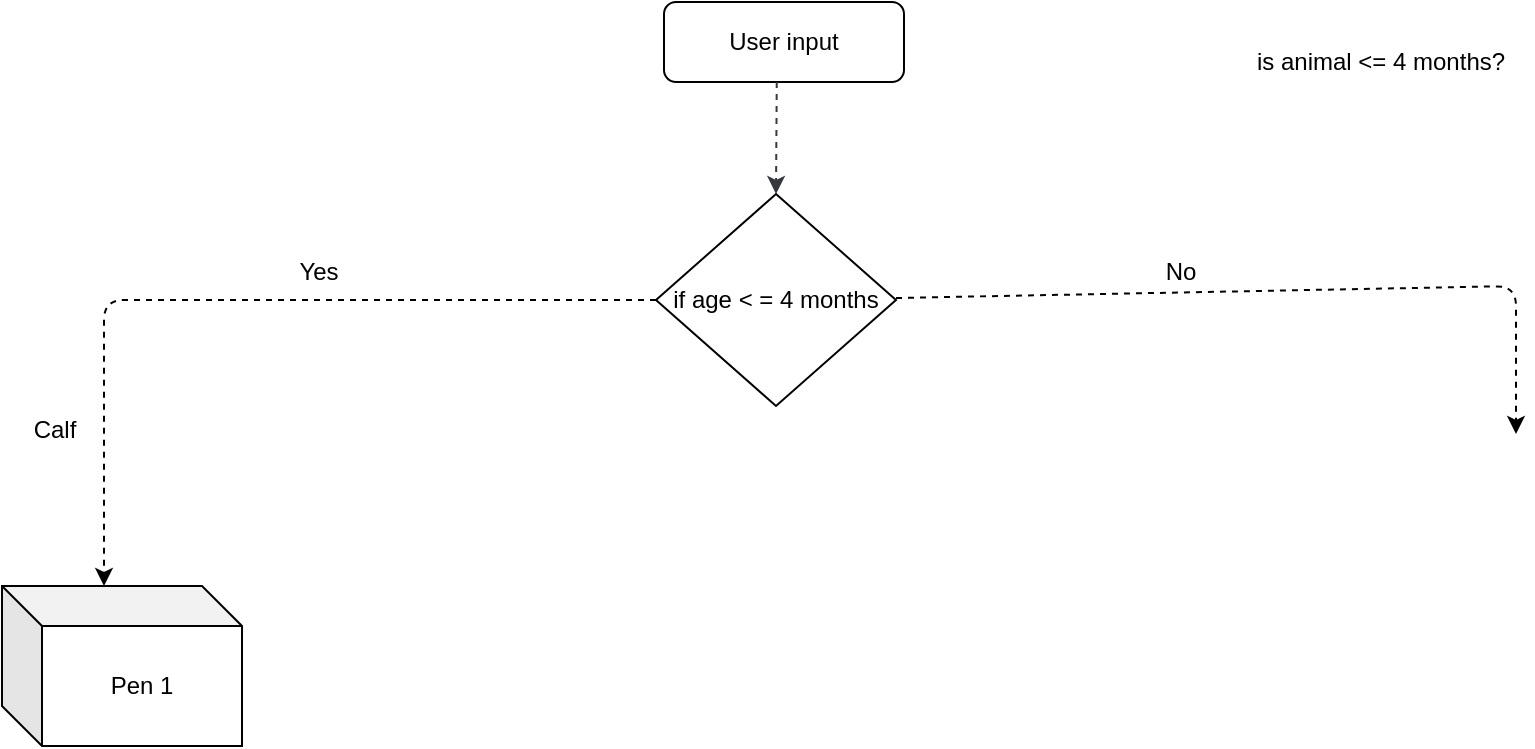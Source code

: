 <mxfile version="14.8.0" type="github">
  <diagram id="C5RBs43oDa-KdzZeNtuy" name="Page-1">
    <mxGraphModel dx="1778" dy="989" grid="0" gridSize="10" guides="1" tooltips="1" connect="1" arrows="1" fold="1" page="1" pageScale="1" pageWidth="1920" pageHeight="1200" math="0" shadow="0">
      <root>
        <mxCell id="WIyWlLk6GJQsqaUBKTNV-0" />
        <mxCell id="WIyWlLk6GJQsqaUBKTNV-1" parent="WIyWlLk6GJQsqaUBKTNV-0" />
        <mxCell id="WIyWlLk6GJQsqaUBKTNV-3" value="User input" style="rounded=1;whiteSpace=wrap;html=1;fontSize=12;glass=0;strokeWidth=1;shadow=0;" parent="WIyWlLk6GJQsqaUBKTNV-1" vertex="1">
          <mxGeometry x="770" y="49" width="120" height="40" as="geometry" />
        </mxCell>
        <mxCell id="8aOL3JUY5wuznuy4mqsb-8" value="" style="endArrow=classic;html=1;rounded=0;fillColor=#cdeb8b;strokeColor=#36393d;dashed=1;" edge="1" parent="WIyWlLk6GJQsqaUBKTNV-1">
          <mxGeometry width="50" height="50" relative="1" as="geometry">
            <mxPoint x="826.38" y="89" as="sourcePoint" />
            <mxPoint x="826" y="145" as="targetPoint" />
          </mxGeometry>
        </mxCell>
        <mxCell id="8aOL3JUY5wuznuy4mqsb-9" value="is animal &amp;lt;= 4 months?" style="text;html=1;align=center;verticalAlign=middle;resizable=0;points=[];autosize=1;strokeColor=none;" vertex="1" parent="WIyWlLk6GJQsqaUBKTNV-1">
          <mxGeometry x="1053" y="69" width="150" height="20" as="geometry" />
        </mxCell>
        <mxCell id="8aOL3JUY5wuznuy4mqsb-10" value="Yes" style="text;html=1;align=center;verticalAlign=middle;resizable=0;points=[];autosize=1;strokeColor=none;" vertex="1" parent="WIyWlLk6GJQsqaUBKTNV-1">
          <mxGeometry x="582" y="175" width="30" height="18" as="geometry" />
        </mxCell>
        <mxCell id="8aOL3JUY5wuznuy4mqsb-12" value="if age &amp;lt; = 4 months" style="rhombus;whiteSpace=wrap;html=1;" vertex="1" parent="WIyWlLk6GJQsqaUBKTNV-1">
          <mxGeometry x="766" y="145" width="120" height="106" as="geometry" />
        </mxCell>
        <mxCell id="8aOL3JUY5wuznuy4mqsb-13" value="" style="endArrow=classic;html=1;shadow=0;strokeWidth=1;dashed=1;exitX=0;exitY=0.5;exitDx=0;exitDy=0;" edge="1" parent="WIyWlLk6GJQsqaUBKTNV-1" source="8aOL3JUY5wuznuy4mqsb-12">
          <mxGeometry width="50" height="50" relative="1" as="geometry">
            <mxPoint x="541" y="361" as="sourcePoint" />
            <mxPoint x="490" y="341" as="targetPoint" />
            <Array as="points">
              <mxPoint x="490" y="198" />
            </Array>
          </mxGeometry>
        </mxCell>
        <mxCell id="8aOL3JUY5wuznuy4mqsb-15" value="Calf" style="text;html=1;align=center;verticalAlign=middle;resizable=0;points=[];autosize=1;strokeColor=none;" vertex="1" parent="WIyWlLk6GJQsqaUBKTNV-1">
          <mxGeometry x="449" y="254" width="32" height="18" as="geometry" />
        </mxCell>
        <mxCell id="8aOL3JUY5wuznuy4mqsb-16" value="" style="endArrow=classic;html=1;shadow=0;dashed=1;strokeColor=#000000;strokeWidth=1;" edge="1" parent="WIyWlLk6GJQsqaUBKTNV-1">
          <mxGeometry width="50" height="50" relative="1" as="geometry">
            <mxPoint x="886" y="197" as="sourcePoint" />
            <mxPoint x="1196" y="265" as="targetPoint" />
            <Array as="points">
              <mxPoint x="1196" y="191" />
            </Array>
          </mxGeometry>
        </mxCell>
        <mxCell id="8aOL3JUY5wuznuy4mqsb-17" value="No" style="text;html=1;align=center;verticalAlign=middle;resizable=0;points=[];autosize=1;strokeColor=none;" vertex="1" parent="WIyWlLk6GJQsqaUBKTNV-1">
          <mxGeometry x="1015" y="175" width="26" height="18" as="geometry" />
        </mxCell>
        <mxCell id="8aOL3JUY5wuznuy4mqsb-18" value="Pen 1" style="shape=cube;whiteSpace=wrap;html=1;boundedLbl=1;backgroundOutline=1;darkOpacity=0.05;darkOpacity2=0.1;" vertex="1" parent="WIyWlLk6GJQsqaUBKTNV-1">
          <mxGeometry x="439" y="341" width="120" height="80" as="geometry" />
        </mxCell>
      </root>
    </mxGraphModel>
  </diagram>
</mxfile>

